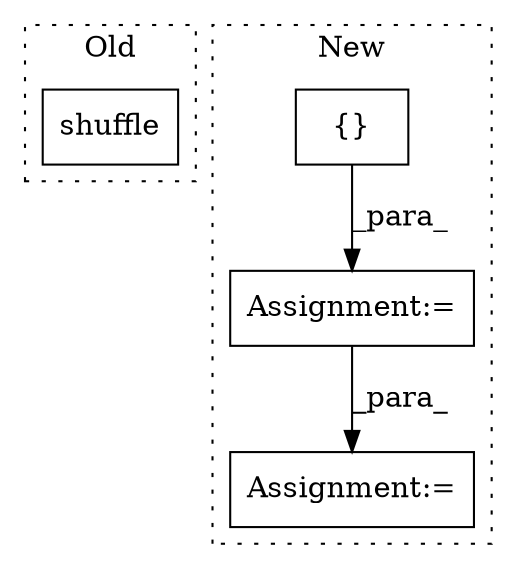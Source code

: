 digraph G {
subgraph cluster0 {
1 [label="shuffle" a="32" s="6693,6709" l="8,1" shape="box"];
label = "Old";
style="dotted";
}
subgraph cluster1 {
2 [label="{}" a="4" s="3603" l="2" shape="box"];
3 [label="Assignment:=" a="7" s="3785" l="2" shape="box"];
4 [label="Assignment:=" a="7" s="3585" l="1" shape="box"];
label = "New";
style="dotted";
}
2 -> 4 [label="_para_"];
4 -> 3 [label="_para_"];
}